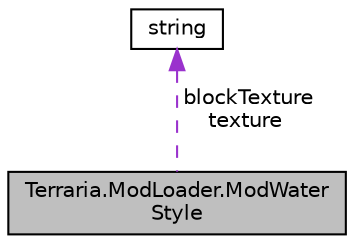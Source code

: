 digraph "Terraria.ModLoader.ModWaterStyle"
{
 // LATEX_PDF_SIZE
  edge [fontname="Helvetica",fontsize="10",labelfontname="Helvetica",labelfontsize="10"];
  node [fontname="Helvetica",fontsize="10",shape=record];
  Node1 [label="Terraria.ModLoader.ModWater\lStyle",height=0.2,width=0.4,color="black", fillcolor="grey75", style="filled", fontcolor="black",tooltip="Represents a style of water that gets drawn, based on factors such as the background...."];
  Node2 -> Node1 [dir="back",color="darkorchid3",fontsize="10",style="dashed",label=" blockTexture\ntexture" ,fontname="Helvetica"];
  Node2 [label="string",height=0.2,width=0.4,color="black", fillcolor="white", style="filled",tooltip=" "];
}
